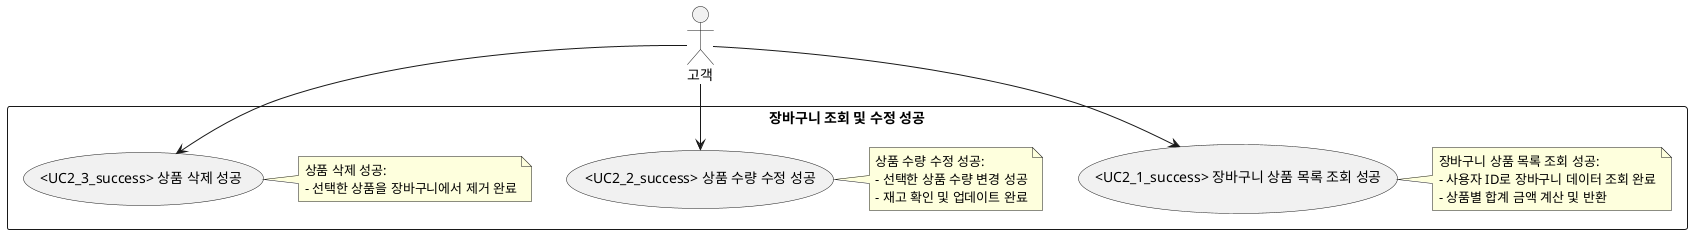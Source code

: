 @startuml
actor "고객" as Customer

rectangle "장바구니 조회 및 수정 성공" {
  usecase "<UC2_1_success> 장바구니 상품 목록 조회 성공" as UC2_1_success
  note right
  장바구니 상품 목록 조회 성공:
  - 사용자 ID로 장바구니 데이터 조회 완료
  - 상품별 합계 금액 계산 및 반환
  end note

  usecase "<UC2_2_success> 상품 수량 수정 성공" as UC2_2_success
  note right
  상품 수량 수정 성공:
  - 선택한 상품 수량 변경 성공
  - 재고 확인 및 업데이트 완료
  end note

  usecase "<UC2_3_success> 상품 삭제 성공" as UC2_3_success
  note right
  상품 삭제 성공:
  - 선택한 상품을 장바구니에서 제거 완료
  end note
}

Customer --> UC2_1_success
Customer --> UC2_2_success
Customer --> UC2_3_success
@enduml
